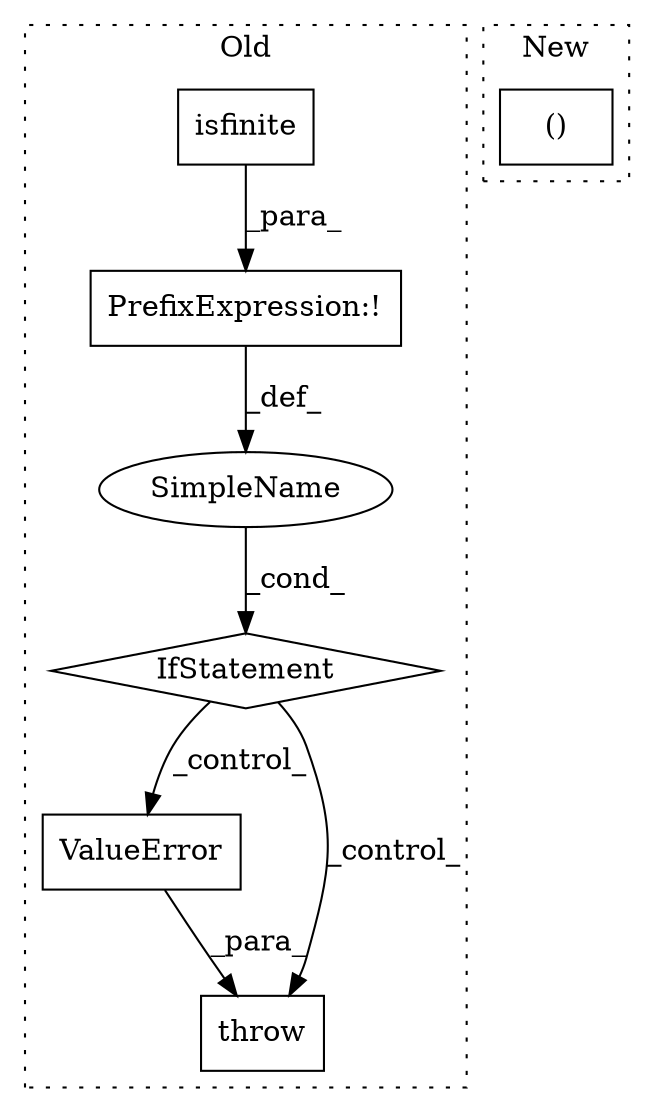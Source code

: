 digraph G {
subgraph cluster0 {
1 [label="isfinite" a="32" s="8740,8750" l="9,1" shape="box"];
3 [label="IfStatement" a="25" s="8701,8770" l="4,2" shape="diamond"];
4 [label="PrefixExpression:!" a="38" s="8733" l="1" shape="box"];
5 [label="ValueError" a="32" s="8788,8837" l="11,1" shape="box"];
6 [label="SimpleName" a="42" s="" l="" shape="ellipse"];
7 [label="throw" a="53" s="8782" l="6" shape="box"];
label = "Old";
style="dotted";
}
subgraph cluster1 {
2 [label="()" a="106" s="9976" l="67" shape="box"];
label = "New";
style="dotted";
}
1 -> 4 [label="_para_"];
3 -> 5 [label="_control_"];
3 -> 7 [label="_control_"];
4 -> 6 [label="_def_"];
5 -> 7 [label="_para_"];
6 -> 3 [label="_cond_"];
}